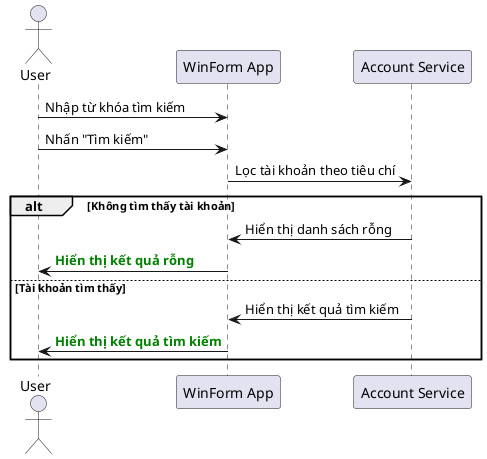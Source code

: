 @startuml
actor User
participant "WinForm App" as App
participant "Account Service" as AccountService

User -> App: Nhập từ khóa tìm kiếm
User -> App: Nhấn "Tìm kiếm"
App -> AccountService: Lọc tài khoản theo tiêu chí
alt Không tìm thấy tài khoản
    AccountService -> App: Hiển thị danh sách rỗng
    App -> User: <font color=green><b>Hiển thị kết quả rỗng</b></font>
else Tài khoản tìm thấy
    AccountService -> App: Hiển thị kết quả tìm kiếm
    App -> User: <font color=green><b>Hiển thị kết quả tìm kiếm</b></font>
end
@enduml
